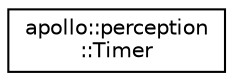 digraph "Graphical Class Hierarchy"
{
  edge [fontname="Helvetica",fontsize="10",labelfontname="Helvetica",labelfontsize="10"];
  node [fontname="Helvetica",fontsize="10",shape=record];
  rankdir="LR";
  Node1 [label="apollo::perception\l::Timer",height=0.2,width=0.4,color="black", fillcolor="white", style="filled",URL="$classapollo_1_1perception_1_1Timer.html"];
}

